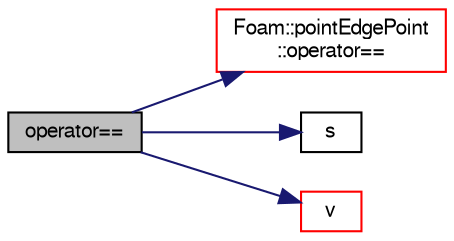 digraph "operator=="
{
  bgcolor="transparent";
  edge [fontname="FreeSans",fontsize="10",labelfontname="FreeSans",labelfontsize="10"];
  node [fontname="FreeSans",fontsize="10",shape=record];
  rankdir="LR";
  Node329 [label="operator==",height=0.2,width=0.4,color="black", fillcolor="grey75", style="filled", fontcolor="black"];
  Node329 -> Node330 [color="midnightblue",fontsize="10",style="solid",fontname="FreeSans"];
  Node330 [label="Foam::pointEdgePoint\l::operator==",height=0.2,width=0.4,color="red",URL="$a24850.html#a5f830aa9d12b06d5612129cbad49b3d9"];
  Node329 -> Node333 [color="midnightblue",fontsize="10",style="solid",fontname="FreeSans"];
  Node333 [label="s",height=0.2,width=0.4,color="black",URL="$a24634.html#ade03f070758a36bcc6d06717428eaf7d"];
  Node329 -> Node334 [color="midnightblue",fontsize="10",style="solid",fontname="FreeSans"];
  Node334 [label="v",height=0.2,width=0.4,color="red",URL="$a24634.html#a0b28d9569e4deded6b9ae485461d0b04"];
}
